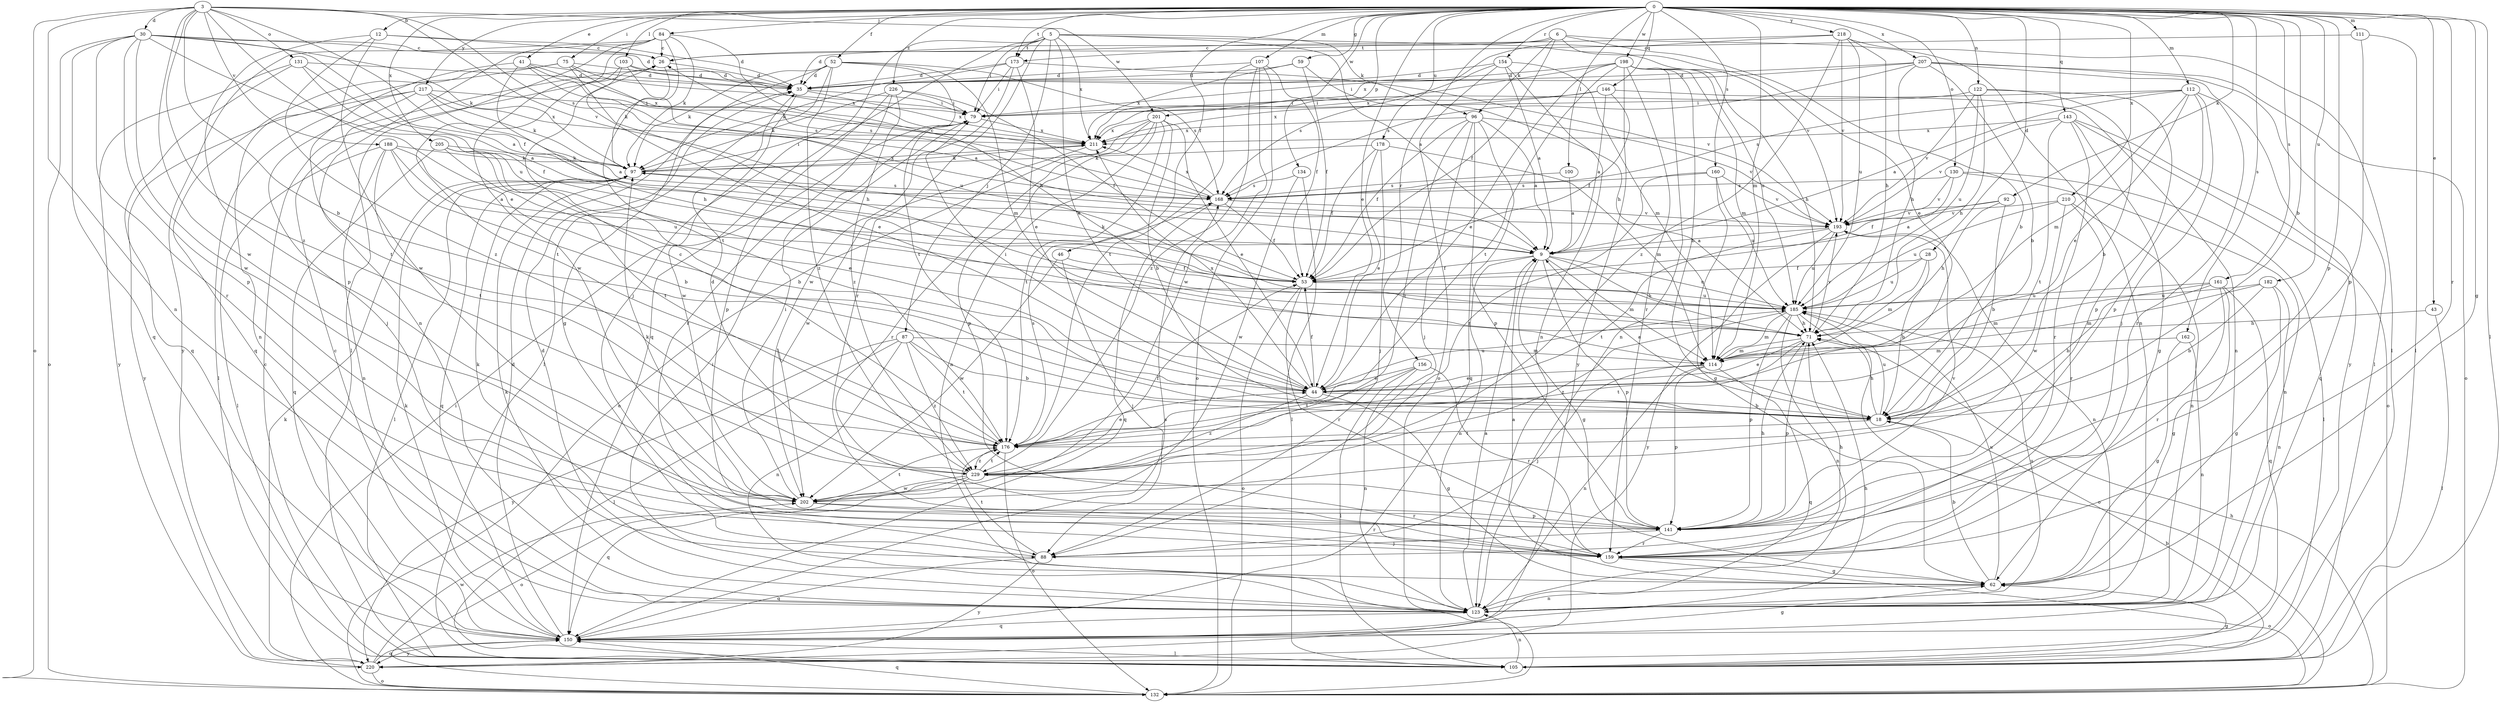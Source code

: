 strict digraph  {
0;
3;
5;
6;
9;
12;
18;
26;
28;
30;
35;
41;
43;
44;
46;
52;
53;
59;
62;
71;
75;
79;
84;
87;
88;
92;
96;
97;
100;
103;
105;
107;
111;
112;
114;
122;
123;
130;
131;
132;
134;
141;
143;
146;
150;
154;
156;
159;
160;
161;
162;
168;
173;
176;
178;
182;
185;
188;
193;
198;
201;
202;
205;
207;
210;
211;
217;
218;
220;
226;
229;
0 -> 12  [label=b];
0 -> 18  [label=b];
0 -> 28  [label=d];
0 -> 41  [label=e];
0 -> 43  [label=e];
0 -> 44  [label=e];
0 -> 46  [label=f];
0 -> 52  [label=f];
0 -> 59  [label=g];
0 -> 62  [label=g];
0 -> 75  [label=i];
0 -> 84  [label=j];
0 -> 92  [label=k];
0 -> 100  [label=l];
0 -> 103  [label=l];
0 -> 105  [label=l];
0 -> 107  [label=m];
0 -> 111  [label=m];
0 -> 112  [label=m];
0 -> 114  [label=m];
0 -> 122  [label=n];
0 -> 130  [label=o];
0 -> 134  [label=p];
0 -> 141  [label=p];
0 -> 143  [label=q];
0 -> 146  [label=q];
0 -> 154  [label=r];
0 -> 156  [label=r];
0 -> 159  [label=r];
0 -> 160  [label=s];
0 -> 161  [label=s];
0 -> 162  [label=s];
0 -> 173  [label=t];
0 -> 178  [label=u];
0 -> 182  [label=u];
0 -> 198  [label=w];
0 -> 201  [label=w];
0 -> 205  [label=x];
0 -> 207  [label=x];
0 -> 210  [label=x];
0 -> 217  [label=y];
0 -> 218  [label=y];
0 -> 226  [label=z];
3 -> 18  [label=b];
3 -> 30  [label=d];
3 -> 44  [label=e];
3 -> 53  [label=f];
3 -> 123  [label=n];
3 -> 131  [label=o];
3 -> 132  [label=o];
3 -> 168  [label=s];
3 -> 188  [label=v];
3 -> 193  [label=v];
3 -> 201  [label=w];
3 -> 202  [label=w];
3 -> 229  [label=z];
5 -> 9  [label=a];
5 -> 44  [label=e];
5 -> 79  [label=i];
5 -> 87  [label=j];
5 -> 88  [label=j];
5 -> 96  [label=k];
5 -> 150  [label=q];
5 -> 159  [label=r];
5 -> 173  [label=t];
5 -> 193  [label=v];
5 -> 211  [label=x];
6 -> 18  [label=b];
6 -> 35  [label=d];
6 -> 44  [label=e];
6 -> 53  [label=f];
6 -> 96  [label=k];
6 -> 123  [label=n];
6 -> 173  [label=t];
9 -> 53  [label=f];
9 -> 62  [label=g];
9 -> 71  [label=h];
9 -> 114  [label=m];
9 -> 123  [label=n];
9 -> 141  [label=p];
9 -> 185  [label=u];
12 -> 26  [label=c];
12 -> 35  [label=d];
12 -> 141  [label=p];
12 -> 202  [label=w];
12 -> 229  [label=z];
18 -> 9  [label=a];
18 -> 71  [label=h];
18 -> 176  [label=t];
18 -> 185  [label=u];
26 -> 35  [label=d];
26 -> 97  [label=k];
28 -> 18  [label=b];
28 -> 53  [label=f];
28 -> 114  [label=m];
28 -> 185  [label=u];
30 -> 9  [label=a];
30 -> 26  [label=c];
30 -> 35  [label=d];
30 -> 97  [label=k];
30 -> 132  [label=o];
30 -> 141  [label=p];
30 -> 150  [label=q];
30 -> 159  [label=r];
30 -> 185  [label=u];
30 -> 202  [label=w];
35 -> 79  [label=i];
35 -> 202  [label=w];
35 -> 211  [label=x];
41 -> 9  [label=a];
41 -> 35  [label=d];
41 -> 71  [label=h];
41 -> 168  [label=s];
41 -> 176  [label=t];
41 -> 211  [label=x];
43 -> 71  [label=h];
43 -> 105  [label=l];
44 -> 18  [label=b];
44 -> 53  [label=f];
44 -> 62  [label=g];
44 -> 79  [label=i];
44 -> 185  [label=u];
44 -> 211  [label=x];
44 -> 229  [label=z];
46 -> 53  [label=f];
46 -> 88  [label=j];
46 -> 202  [label=w];
52 -> 35  [label=d];
52 -> 62  [label=g];
52 -> 97  [label=k];
52 -> 105  [label=l];
52 -> 114  [label=m];
52 -> 168  [label=s];
52 -> 176  [label=t];
52 -> 229  [label=z];
53 -> 97  [label=k];
53 -> 132  [label=o];
53 -> 159  [label=r];
53 -> 185  [label=u];
59 -> 35  [label=d];
59 -> 53  [label=f];
59 -> 71  [label=h];
59 -> 211  [label=x];
62 -> 9  [label=a];
62 -> 18  [label=b];
62 -> 123  [label=n];
62 -> 185  [label=u];
71 -> 44  [label=e];
71 -> 114  [label=m];
71 -> 141  [label=p];
71 -> 176  [label=t];
71 -> 193  [label=v];
75 -> 35  [label=d];
75 -> 71  [label=h];
75 -> 79  [label=i];
75 -> 123  [label=n];
75 -> 150  [label=q];
75 -> 168  [label=s];
79 -> 211  [label=x];
84 -> 26  [label=c];
84 -> 71  [label=h];
84 -> 97  [label=k];
84 -> 105  [label=l];
84 -> 123  [label=n];
84 -> 176  [label=t];
84 -> 202  [label=w];
84 -> 220  [label=y];
87 -> 18  [label=b];
87 -> 105  [label=l];
87 -> 114  [label=m];
87 -> 123  [label=n];
87 -> 176  [label=t];
87 -> 220  [label=y];
87 -> 229  [label=z];
88 -> 97  [label=k];
88 -> 150  [label=q];
88 -> 176  [label=t];
88 -> 220  [label=y];
92 -> 9  [label=a];
92 -> 18  [label=b];
92 -> 71  [label=h];
92 -> 193  [label=v];
96 -> 9  [label=a];
96 -> 53  [label=f];
96 -> 88  [label=j];
96 -> 141  [label=p];
96 -> 150  [label=q];
96 -> 193  [label=v];
96 -> 211  [label=x];
96 -> 229  [label=z];
97 -> 79  [label=i];
97 -> 105  [label=l];
97 -> 150  [label=q];
97 -> 168  [label=s];
97 -> 211  [label=x];
100 -> 9  [label=a];
100 -> 168  [label=s];
103 -> 35  [label=d];
103 -> 44  [label=e];
103 -> 176  [label=t];
103 -> 185  [label=u];
103 -> 211  [label=x];
105 -> 18  [label=b];
105 -> 26  [label=c];
105 -> 62  [label=g];
105 -> 123  [label=n];
107 -> 35  [label=d];
107 -> 53  [label=f];
107 -> 132  [label=o];
107 -> 176  [label=t];
107 -> 202  [label=w];
107 -> 229  [label=z];
111 -> 26  [label=c];
111 -> 105  [label=l];
111 -> 141  [label=p];
112 -> 9  [label=a];
112 -> 44  [label=e];
112 -> 79  [label=i];
112 -> 88  [label=j];
112 -> 114  [label=m];
112 -> 141  [label=p];
112 -> 159  [label=r];
112 -> 168  [label=s];
114 -> 44  [label=e];
114 -> 88  [label=j];
114 -> 123  [label=n];
114 -> 141  [label=p];
114 -> 150  [label=q];
122 -> 18  [label=b];
122 -> 71  [label=h];
122 -> 79  [label=i];
122 -> 141  [label=p];
122 -> 185  [label=u];
122 -> 193  [label=v];
123 -> 9  [label=a];
123 -> 35  [label=d];
123 -> 79  [label=i];
123 -> 97  [label=k];
123 -> 150  [label=q];
123 -> 185  [label=u];
130 -> 53  [label=f];
130 -> 105  [label=l];
130 -> 123  [label=n];
130 -> 168  [label=s];
130 -> 193  [label=v];
131 -> 9  [label=a];
131 -> 35  [label=d];
131 -> 53  [label=f];
131 -> 150  [label=q];
131 -> 220  [label=y];
132 -> 71  [label=h];
132 -> 79  [label=i];
132 -> 150  [label=q];
134 -> 105  [label=l];
134 -> 168  [label=s];
134 -> 202  [label=w];
141 -> 71  [label=h];
141 -> 88  [label=j];
141 -> 159  [label=r];
141 -> 193  [label=v];
143 -> 62  [label=g];
143 -> 132  [label=o];
143 -> 150  [label=q];
143 -> 159  [label=r];
143 -> 176  [label=t];
143 -> 193  [label=v];
143 -> 211  [label=x];
146 -> 9  [label=a];
146 -> 53  [label=f];
146 -> 79  [label=i];
146 -> 123  [label=n];
146 -> 211  [label=x];
150 -> 26  [label=c];
150 -> 35  [label=d];
150 -> 62  [label=g];
150 -> 71  [label=h];
150 -> 97  [label=k];
150 -> 105  [label=l];
150 -> 168  [label=s];
150 -> 220  [label=y];
154 -> 9  [label=a];
154 -> 35  [label=d];
154 -> 114  [label=m];
154 -> 123  [label=n];
154 -> 132  [label=o];
154 -> 168  [label=s];
156 -> 44  [label=e];
156 -> 105  [label=l];
156 -> 123  [label=n];
156 -> 159  [label=r];
156 -> 176  [label=t];
159 -> 62  [label=g];
159 -> 71  [label=h];
159 -> 132  [label=o];
160 -> 62  [label=g];
160 -> 168  [label=s];
160 -> 185  [label=u];
160 -> 193  [label=v];
160 -> 229  [label=z];
161 -> 18  [label=b];
161 -> 62  [label=g];
161 -> 114  [label=m];
161 -> 150  [label=q];
161 -> 159  [label=r];
161 -> 185  [label=u];
162 -> 62  [label=g];
162 -> 114  [label=m];
162 -> 123  [label=n];
168 -> 26  [label=c];
168 -> 53  [label=f];
168 -> 150  [label=q];
168 -> 193  [label=v];
168 -> 211  [label=x];
173 -> 35  [label=d];
173 -> 44  [label=e];
173 -> 79  [label=i];
173 -> 97  [label=k];
173 -> 193  [label=v];
173 -> 202  [label=w];
176 -> 26  [label=c];
176 -> 44  [label=e];
176 -> 132  [label=o];
176 -> 168  [label=s];
176 -> 229  [label=z];
178 -> 44  [label=e];
178 -> 53  [label=f];
178 -> 88  [label=j];
178 -> 97  [label=k];
178 -> 114  [label=m];
182 -> 18  [label=b];
182 -> 62  [label=g];
182 -> 114  [label=m];
182 -> 123  [label=n];
182 -> 185  [label=u];
185 -> 71  [label=h];
185 -> 114  [label=m];
185 -> 123  [label=n];
185 -> 132  [label=o];
185 -> 141  [label=p];
185 -> 229  [label=z];
188 -> 9  [label=a];
188 -> 18  [label=b];
188 -> 97  [label=k];
188 -> 105  [label=l];
188 -> 123  [label=n];
188 -> 176  [label=t];
188 -> 185  [label=u];
193 -> 9  [label=a];
193 -> 123  [label=n];
193 -> 176  [label=t];
193 -> 185  [label=u];
193 -> 220  [label=y];
198 -> 18  [label=b];
198 -> 35  [label=d];
198 -> 44  [label=e];
198 -> 71  [label=h];
198 -> 114  [label=m];
198 -> 123  [label=n];
198 -> 159  [label=r];
198 -> 176  [label=t];
198 -> 185  [label=u];
198 -> 211  [label=x];
198 -> 220  [label=y];
201 -> 18  [label=b];
201 -> 44  [label=e];
201 -> 123  [label=n];
201 -> 132  [label=o];
201 -> 141  [label=p];
201 -> 159  [label=r];
201 -> 176  [label=t];
201 -> 211  [label=x];
202 -> 79  [label=i];
202 -> 97  [label=k];
202 -> 141  [label=p];
202 -> 159  [label=r];
202 -> 176  [label=t];
205 -> 18  [label=b];
205 -> 44  [label=e];
205 -> 97  [label=k];
205 -> 150  [label=q];
205 -> 176  [label=t];
207 -> 18  [label=b];
207 -> 35  [label=d];
207 -> 71  [label=h];
207 -> 79  [label=i];
207 -> 105  [label=l];
207 -> 132  [label=o];
207 -> 168  [label=s];
207 -> 220  [label=y];
210 -> 123  [label=n];
210 -> 159  [label=r];
210 -> 185  [label=u];
210 -> 193  [label=v];
210 -> 202  [label=w];
211 -> 97  [label=k];
211 -> 202  [label=w];
217 -> 9  [label=a];
217 -> 79  [label=i];
217 -> 88  [label=j];
217 -> 97  [label=k];
217 -> 105  [label=l];
217 -> 211  [label=x];
217 -> 220  [label=y];
218 -> 26  [label=c];
218 -> 71  [label=h];
218 -> 105  [label=l];
218 -> 185  [label=u];
218 -> 193  [label=v];
218 -> 211  [label=x];
218 -> 229  [label=z];
220 -> 97  [label=k];
220 -> 132  [label=o];
220 -> 150  [label=q];
220 -> 202  [label=w];
226 -> 53  [label=f];
226 -> 79  [label=i];
226 -> 97  [label=k];
226 -> 141  [label=p];
226 -> 159  [label=r];
226 -> 229  [label=z];
229 -> 35  [label=d];
229 -> 53  [label=f];
229 -> 132  [label=o];
229 -> 150  [label=q];
229 -> 159  [label=r];
229 -> 176  [label=t];
229 -> 202  [label=w];
}
